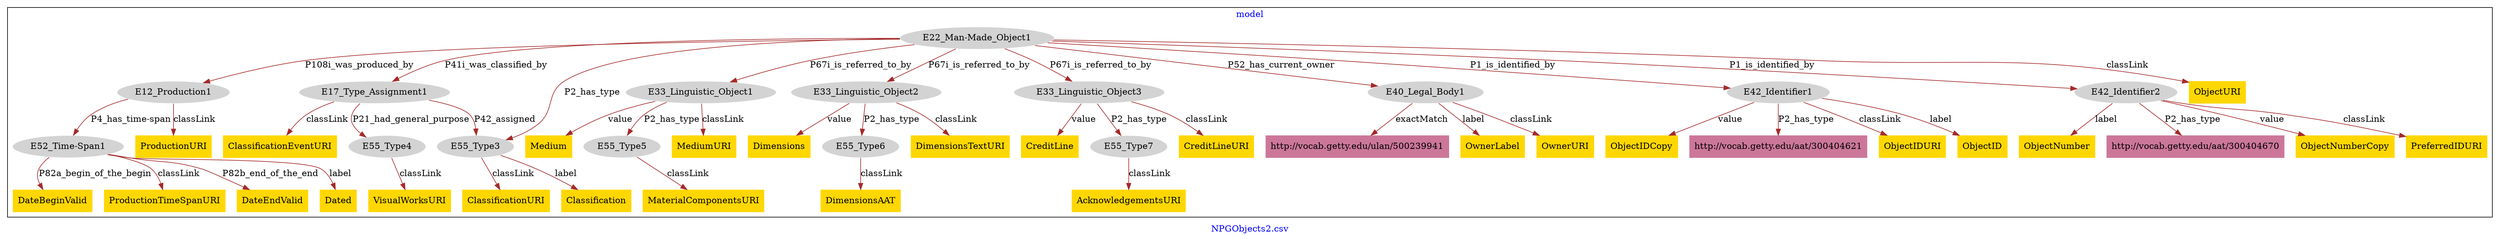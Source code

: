 digraph n0 {
fontcolor="blue"
remincross="true"
label="NPGObjects2.csv"
subgraph cluster {
label="model"
n2[style="filled",color="white",fillcolor="lightgray",label="E12_Production1"];
n3[style="filled",color="white",fillcolor="lightgray",label="E52_Time-Span1"];
n4[style="filled",color="white",fillcolor="lightgray",label="E17_Type_Assignment1"];
n5[style="filled",color="white",fillcolor="lightgray",label="E55_Type3"];
n6[style="filled",color="white",fillcolor="lightgray",label="E55_Type4"];
n7[style="filled",color="white",fillcolor="lightgray",label="E22_Man-Made_Object1"];
n8[style="filled",color="white",fillcolor="lightgray",label="E33_Linguistic_Object1"];
n9[style="filled",color="white",fillcolor="lightgray",label="E33_Linguistic_Object2"];
n10[style="filled",color="white",fillcolor="lightgray",label="E33_Linguistic_Object3"];
n11[style="filled",color="white",fillcolor="lightgray",label="E40_Legal_Body1"];
n12[style="filled",color="white",fillcolor="lightgray",label="E42_Identifier1"];
n13[style="filled",color="white",fillcolor="lightgray",label="E42_Identifier2"];
n14[style="filled",color="white",fillcolor="lightgray",label="E55_Type5"];
n15[style="filled",color="white",fillcolor="lightgray",label="E55_Type6"];
n16[style="filled",color="white",fillcolor="lightgray",label="E55_Type7"];
n17[shape="plaintext",style="filled",fillcolor="gold",label="MediumURI"];
n18[shape="plaintext",style="filled",fillcolor="gold",label="ObjectIDURI"];
n19[shape="plaintext",style="filled",fillcolor="gold",label="MaterialComponentsURI"];
n20[shape="plaintext",style="filled",fillcolor="gold",label="VisualWorksURI"];
n21[shape="plaintext",style="filled",fillcolor="gold",label="ClassificationURI"];
n22[shape="plaintext",style="filled",fillcolor="gold",label="CreditLineURI"];
n23[shape="plaintext",style="filled",fillcolor="gold",label="ObjectNumberCopy"];
n24[shape="plaintext",style="filled",fillcolor="gold",label="ClassificationEventURI"];
n25[shape="plaintext",style="filled",fillcolor="gold",label="DimensionsAAT"];
n26[shape="plaintext",style="filled",fillcolor="gold",label="PreferredIDURI"];
n27[shape="plaintext",style="filled",fillcolor="gold",label="AcknowledgementsURI"];
n28[shape="plaintext",style="filled",fillcolor="gold",label="DateEndValid"];
n29[shape="plaintext",style="filled",fillcolor="gold",label="OwnerLabel"];
n30[shape="plaintext",style="filled",fillcolor="gold",label="ObjectNumber"];
n31[shape="plaintext",style="filled",fillcolor="gold",label="OwnerURI"];
n32[shape="plaintext",style="filled",fillcolor="gold",label="DimensionsTextURI"];
n33[shape="plaintext",style="filled",fillcolor="gold",label="ObjectID"];
n34[shape="plaintext",style="filled",fillcolor="gold",label="Medium"];
n35[shape="plaintext",style="filled",fillcolor="gold",label="ObjectURI"];
n36[shape="plaintext",style="filled",fillcolor="gold",label="Classification"];
n37[shape="plaintext",style="filled",fillcolor="gold",label="ProductionURI"];
n38[shape="plaintext",style="filled",fillcolor="gold",label="Dated"];
n39[shape="plaintext",style="filled",fillcolor="gold",label="Dimensions"];
n40[shape="plaintext",style="filled",fillcolor="gold",label="CreditLine"];
n41[shape="plaintext",style="filled",fillcolor="gold",label="DateBeginValid"];
n42[shape="plaintext",style="filled",fillcolor="gold",label="ProductionTimeSpanURI"];
n43[shape="plaintext",style="filled",fillcolor="gold",label="ObjectIDCopy"];
n44[shape="plaintext",style="filled",fillcolor="#CC7799",label="http://vocab.getty.edu/ulan/500239941"];
n45[shape="plaintext",style="filled",fillcolor="#CC7799",label="http://vocab.getty.edu/aat/300404621"];
n46[shape="plaintext",style="filled",fillcolor="#CC7799",label="http://vocab.getty.edu/aat/300404670"];
}
n2 -> n3[color="brown",fontcolor="black",label="P4_has_time-span"]
n4 -> n5[color="brown",fontcolor="black",label="P42_assigned"]
n4 -> n6[color="brown",fontcolor="black",label="P21_had_general_purpose"]
n7 -> n2[color="brown",fontcolor="black",label="P108i_was_produced_by"]
n7 -> n4[color="brown",fontcolor="black",label="P41i_was_classified_by"]
n7 -> n8[color="brown",fontcolor="black",label="P67i_is_referred_to_by"]
n7 -> n9[color="brown",fontcolor="black",label="P67i_is_referred_to_by"]
n7 -> n10[color="brown",fontcolor="black",label="P67i_is_referred_to_by"]
n7 -> n11[color="brown",fontcolor="black",label="P52_has_current_owner"]
n7 -> n12[color="brown",fontcolor="black",label="P1_is_identified_by"]
n7 -> n13[color="brown",fontcolor="black",label="P1_is_identified_by"]
n8 -> n14[color="brown",fontcolor="black",label="P2_has_type"]
n9 -> n15[color="brown",fontcolor="black",label="P2_has_type"]
n10 -> n16[color="brown",fontcolor="black",label="P2_has_type"]
n8 -> n17[color="brown",fontcolor="black",label="classLink"]
n12 -> n18[color="brown",fontcolor="black",label="classLink"]
n14 -> n19[color="brown",fontcolor="black",label="classLink"]
n6 -> n20[color="brown",fontcolor="black",label="classLink"]
n5 -> n21[color="brown",fontcolor="black",label="classLink"]
n10 -> n22[color="brown",fontcolor="black",label="classLink"]
n13 -> n23[color="brown",fontcolor="black",label="value"]
n4 -> n24[color="brown",fontcolor="black",label="classLink"]
n15 -> n25[color="brown",fontcolor="black",label="classLink"]
n13 -> n26[color="brown",fontcolor="black",label="classLink"]
n16 -> n27[color="brown",fontcolor="black",label="classLink"]
n3 -> n28[color="brown",fontcolor="black",label="P82b_end_of_the_end"]
n11 -> n29[color="brown",fontcolor="black",label="label"]
n13 -> n30[color="brown",fontcolor="black",label="label"]
n11 -> n31[color="brown",fontcolor="black",label="classLink"]
n9 -> n32[color="brown",fontcolor="black",label="classLink"]
n12 -> n33[color="brown",fontcolor="black",label="label"]
n8 -> n34[color="brown",fontcolor="black",label="value"]
n7 -> n35[color="brown",fontcolor="black",label="classLink"]
n5 -> n36[color="brown",fontcolor="black",label="label"]
n2 -> n37[color="brown",fontcolor="black",label="classLink"]
n3 -> n38[color="brown",fontcolor="black",label="label"]
n9 -> n39[color="brown",fontcolor="black",label="value"]
n10 -> n40[color="brown",fontcolor="black",label="value"]
n3 -> n41[color="brown",fontcolor="black",label="P82a_begin_of_the_begin"]
n3 -> n42[color="brown",fontcolor="black",label="classLink"]
n12 -> n43[color="brown",fontcolor="black",label="value"]
n11 -> n44[color="brown",fontcolor="black",label="exactMatch"]
n7 -> n5[color="brown",fontcolor="black",label="P2_has_type"]
n12 -> n45[color="brown",fontcolor="black",label="P2_has_type"]
n13 -> n46[color="brown",fontcolor="black",label="P2_has_type"]
}
